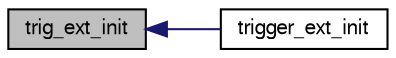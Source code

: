 digraph "trig_ext_init"
{
  edge [fontname="FreeSans",fontsize="10",labelfontname="FreeSans",labelfontsize="10"];
  node [fontname="FreeSans",fontsize="10",shape=record];
  rankdir="LR";
  Node1 [label="trig_ext_init",height=0.2,width=0.4,color="black", fillcolor="grey75", style="filled", fontcolor="black"];
  Node1 -> Node2 [dir="back",color="midnightblue",fontsize="10",style="solid",fontname="FreeSans"];
  Node2 [label="trigger_ext_init",height=0.2,width=0.4,color="black", fillcolor="white", style="filled",URL="$sensors_2trigger__ext_8c.html#a1df0777ed6e2d929b0b2d3dd6a5cd088"];
}

